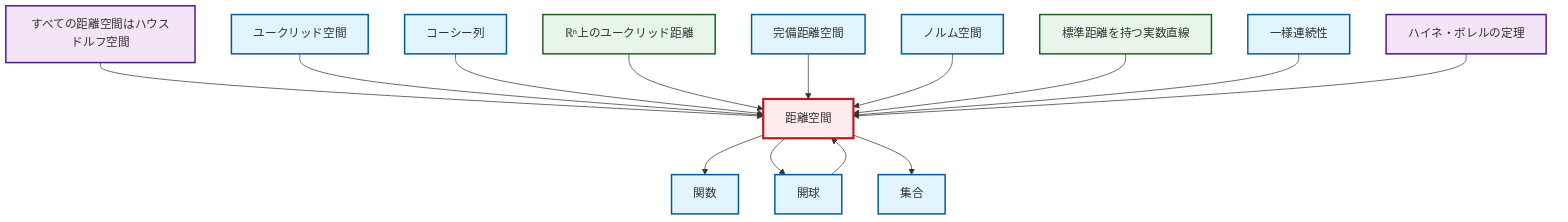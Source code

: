 graph TD
    classDef definition fill:#e1f5fe,stroke:#01579b,stroke-width:2px
    classDef theorem fill:#f3e5f5,stroke:#4a148c,stroke-width:2px
    classDef axiom fill:#fff3e0,stroke:#e65100,stroke-width:2px
    classDef example fill:#e8f5e9,stroke:#1b5e20,stroke-width:2px
    classDef current fill:#ffebee,stroke:#b71c1c,stroke-width:3px
    def-complete-metric-space["完備距離空間"]:::definition
    ex-real-line-metric["標準距離を持つ実数直線"]:::example
    ex-euclidean-metric["ℝⁿ上のユークリッド距離"]:::example
    def-cauchy-sequence["コーシー列"]:::definition
    def-function["関数"]:::definition
    thm-metric-hausdorff["すべての距離空間はハウスドルフ空間"]:::theorem
    def-euclidean-space["ユークリッド空間"]:::definition
    def-uniform-continuity["一様連続性"]:::definition
    def-normed-vector-space["ノルム空間"]:::definition
    thm-heine-borel["ハイネ・ボレルの定理"]:::theorem
    def-open-ball["開球"]:::definition
    def-metric-space["距離空間"]:::definition
    def-set["集合"]:::definition
    def-metric-space --> def-function
    def-metric-space --> def-open-ball
    thm-metric-hausdorff --> def-metric-space
    def-euclidean-space --> def-metric-space
    def-cauchy-sequence --> def-metric-space
    def-open-ball --> def-metric-space
    ex-euclidean-metric --> def-metric-space
    def-complete-metric-space --> def-metric-space
    def-metric-space --> def-set
    def-normed-vector-space --> def-metric-space
    ex-real-line-metric --> def-metric-space
    def-uniform-continuity --> def-metric-space
    thm-heine-borel --> def-metric-space
    class def-metric-space current